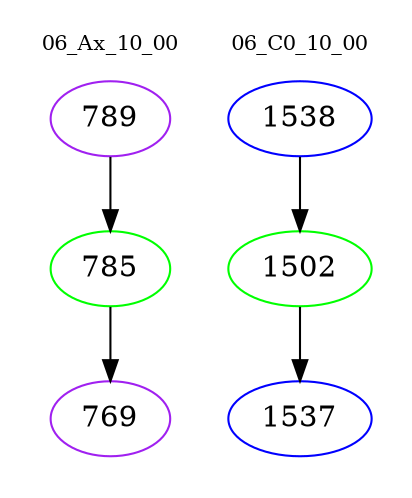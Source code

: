 digraph{
subgraph cluster_0 {
color = white
label = "06_Ax_10_00";
fontsize=10;
T0_789 [label="789", color="purple"]
T0_789 -> T0_785 [color="black"]
T0_785 [label="785", color="green"]
T0_785 -> T0_769 [color="black"]
T0_769 [label="769", color="purple"]
}
subgraph cluster_1 {
color = white
label = "06_C0_10_00";
fontsize=10;
T1_1538 [label="1538", color="blue"]
T1_1538 -> T1_1502 [color="black"]
T1_1502 [label="1502", color="green"]
T1_1502 -> T1_1537 [color="black"]
T1_1537 [label="1537", color="blue"]
}
}

